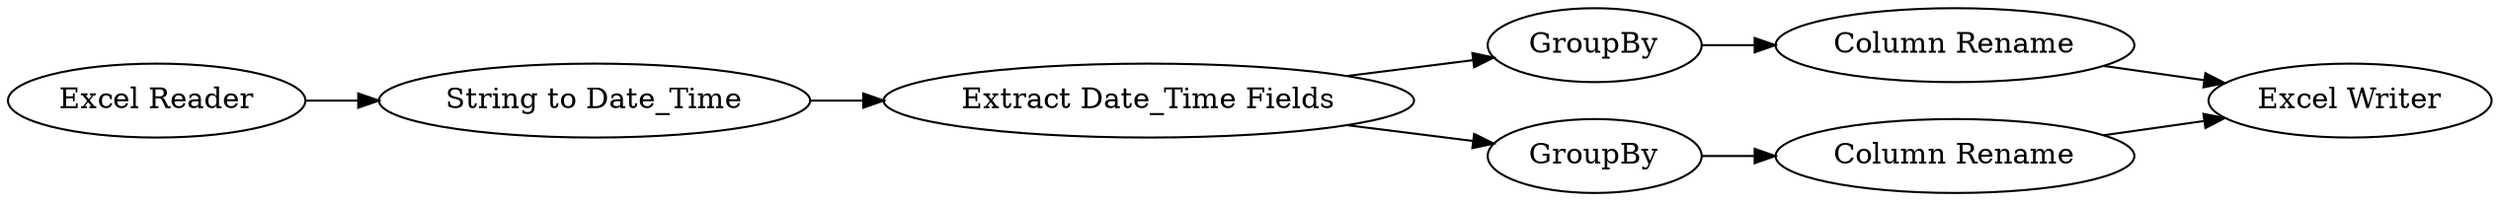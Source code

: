 digraph {
	7 -> 8
	4 -> 2
	4 -> 5
	3 -> 4
	2 -> 7
	5 -> 6
	1 -> 3
	6 -> 8
	5 [label=GroupBy]
	1 [label="Excel Reader"]
	7 [label="Column Rename"]
	4 [label="Extract Date_Time Fields"]
	6 [label="Column Rename"]
	8 [label="Excel Writer"]
	3 [label="String to Date_Time"]
	2 [label=GroupBy]
	rankdir=LR
}
